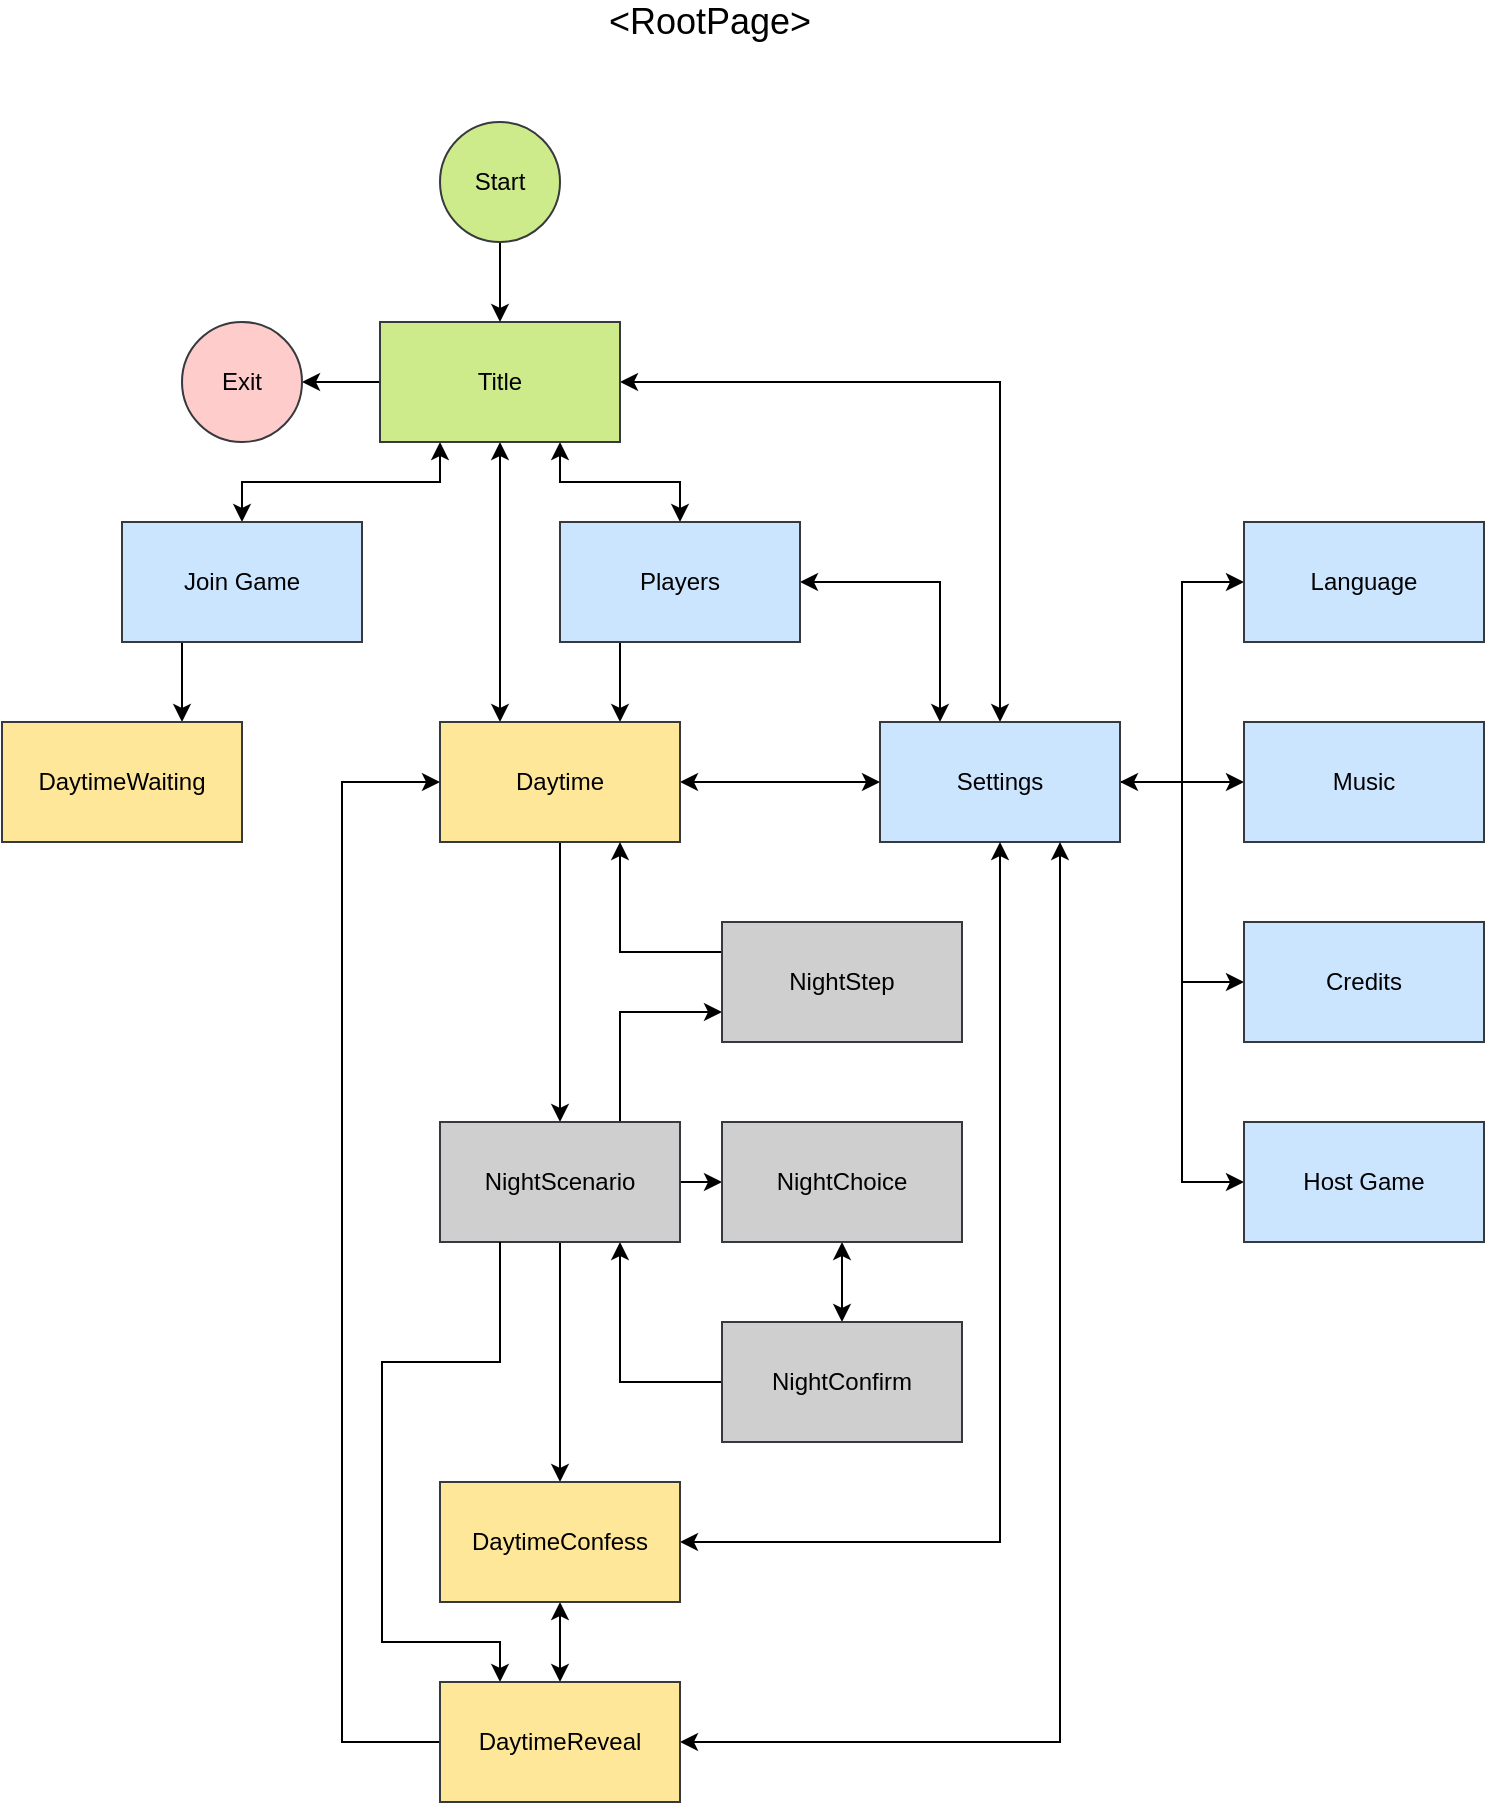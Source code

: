 <mxfile version="15.4.0" type="device"><diagram id="c8WA7uGFNBkueRXXOOZR" name="Page-1"><mxGraphModel dx="1113" dy="706" grid="1" gridSize="10" guides="1" tooltips="1" connect="1" arrows="1" fold="1" page="1" pageScale="1" pageWidth="827" pageHeight="1169" math="0" shadow="0"><root><mxCell id="0"/><mxCell id="1" parent="0"/><mxCell id="AEJ-3eX3F8_JpSc-YEdb-3" value="" style="edgeStyle=orthogonalEdgeStyle;rounded=0;orthogonalLoop=1;jettySize=auto;html=1;startArrow=classic;startFill=1;" parent="1" source="AEJ-3eX3F8_JpSc-YEdb-1" target="AEJ-3eX3F8_JpSc-YEdb-2" edge="1"><mxGeometry relative="1" as="geometry"/></mxCell><mxCell id="AEJ-3eX3F8_JpSc-YEdb-8" value="" style="edgeStyle=orthogonalEdgeStyle;rounded=0;orthogonalLoop=1;jettySize=auto;html=1;" parent="1" source="AEJ-3eX3F8_JpSc-YEdb-1" target="AEJ-3eX3F8_JpSc-YEdb-7" edge="1"><mxGeometry relative="1" as="geometry"/></mxCell><mxCell id="AEJ-3eX3F8_JpSc-YEdb-26" value="" style="edgeStyle=orthogonalEdgeStyle;rounded=0;orthogonalLoop=1;jettySize=auto;html=1;exitX=0.5;exitY=1;exitDx=0;exitDy=0;entryX=0.25;entryY=0;entryDx=0;entryDy=0;startArrow=classic;startFill=1;" parent="1" source="AEJ-3eX3F8_JpSc-YEdb-1" target="AEJ-3eX3F8_JpSc-YEdb-25" edge="1"><mxGeometry relative="1" as="geometry"><Array as="points"><mxPoint x="309" y="320"/><mxPoint x="309" y="320"/></Array></mxGeometry></mxCell><mxCell id="r9gCzKWX6eVRp8oMFgQB-1" style="edgeStyle=orthogonalEdgeStyle;rounded=0;orthogonalLoop=1;jettySize=auto;html=1;entryX=0.5;entryY=0;entryDx=0;entryDy=0;exitX=0.75;exitY=1;exitDx=0;exitDy=0;startArrow=classic;startFill=1;" parent="1" source="AEJ-3eX3F8_JpSc-YEdb-1" target="AEJ-3eX3F8_JpSc-YEdb-12" edge="1"><mxGeometry relative="1" as="geometry"/></mxCell><mxCell id="5z4FtqCvy-dkkTRopUgu-2" style="edgeStyle=orthogonalEdgeStyle;rounded=0;orthogonalLoop=1;jettySize=auto;html=1;exitX=0.25;exitY=1;exitDx=0;exitDy=0;entryX=0.5;entryY=0;entryDx=0;entryDy=0;startArrow=classic;startFill=1;" parent="1" source="AEJ-3eX3F8_JpSc-YEdb-1" target="5z4FtqCvy-dkkTRopUgu-1" edge="1"><mxGeometry relative="1" as="geometry"/></mxCell><mxCell id="AEJ-3eX3F8_JpSc-YEdb-1" value="Title" style="rounded=0;whiteSpace=wrap;html=1;fillColor=#cdeb8b;strokeColor=#36393d;" parent="1" vertex="1"><mxGeometry x="249" y="200" width="120" height="60" as="geometry"/></mxCell><mxCell id="AEJ-3eX3F8_JpSc-YEdb-13" value="" style="edgeStyle=orthogonalEdgeStyle;rounded=0;orthogonalLoop=1;jettySize=auto;html=1;entryX=1;entryY=0.5;entryDx=0;entryDy=0;exitX=0.25;exitY=0;exitDx=0;exitDy=0;startArrow=classic;startFill=1;" parent="1" source="AEJ-3eX3F8_JpSc-YEdb-2" target="AEJ-3eX3F8_JpSc-YEdb-12" edge="1"><mxGeometry relative="1" as="geometry"/></mxCell><mxCell id="AEJ-3eX3F8_JpSc-YEdb-16" style="edgeStyle=orthogonalEdgeStyle;rounded=0;orthogonalLoop=1;jettySize=auto;html=1;entryX=0;entryY=0.5;entryDx=0;entryDy=0;" parent="1" source="AEJ-3eX3F8_JpSc-YEdb-2" target="AEJ-3eX3F8_JpSc-YEdb-14" edge="1"><mxGeometry relative="1" as="geometry"/></mxCell><mxCell id="AEJ-3eX3F8_JpSc-YEdb-21" style="edgeStyle=orthogonalEdgeStyle;rounded=0;orthogonalLoop=1;jettySize=auto;html=1;startArrow=classic;startFill=1;" parent="1" source="AEJ-3eX3F8_JpSc-YEdb-2" target="AEJ-3eX3F8_JpSc-YEdb-17" edge="1"><mxGeometry relative="1" as="geometry"/></mxCell><mxCell id="AEJ-3eX3F8_JpSc-YEdb-22" style="edgeStyle=orthogonalEdgeStyle;rounded=0;orthogonalLoop=1;jettySize=auto;html=1;entryX=0;entryY=0.5;entryDx=0;entryDy=0;" parent="1" source="AEJ-3eX3F8_JpSc-YEdb-2" target="AEJ-3eX3F8_JpSc-YEdb-18" edge="1"><mxGeometry relative="1" as="geometry"/></mxCell><mxCell id="AEJ-3eX3F8_JpSc-YEdb-24" style="edgeStyle=orthogonalEdgeStyle;rounded=0;orthogonalLoop=1;jettySize=auto;html=1;entryX=0;entryY=0.5;entryDx=0;entryDy=0;" parent="1" source="AEJ-3eX3F8_JpSc-YEdb-2" target="AEJ-3eX3F8_JpSc-YEdb-23" edge="1"><mxGeometry relative="1" as="geometry"/></mxCell><mxCell id="AEJ-3eX3F8_JpSc-YEdb-2" value="Settings" style="rounded=0;whiteSpace=wrap;html=1;fillColor=#cce5ff;strokeColor=#36393d;" parent="1" vertex="1"><mxGeometry x="499" y="400" width="120" height="60" as="geometry"/></mxCell><mxCell id="AEJ-3eX3F8_JpSc-YEdb-7" value="Exit" style="ellipse;whiteSpace=wrap;html=1;rounded=0;fillColor=#ffcccc;strokeColor=#36393d;" parent="1" vertex="1"><mxGeometry x="150" y="200" width="60" height="60" as="geometry"/></mxCell><mxCell id="AEJ-3eX3F8_JpSc-YEdb-11" value="" style="edgeStyle=orthogonalEdgeStyle;rounded=0;orthogonalLoop=1;jettySize=auto;html=1;" parent="1" source="AEJ-3eX3F8_JpSc-YEdb-9" target="AEJ-3eX3F8_JpSc-YEdb-1" edge="1"><mxGeometry relative="1" as="geometry"/></mxCell><mxCell id="AEJ-3eX3F8_JpSc-YEdb-9" value="Start" style="ellipse;whiteSpace=wrap;html=1;rounded=0;fillColor=#cdeb8b;strokeColor=#36393d;" parent="1" vertex="1"><mxGeometry x="279" y="100" width="60" height="60" as="geometry"/></mxCell><mxCell id="r9gCzKWX6eVRp8oMFgQB-2" style="edgeStyle=orthogonalEdgeStyle;rounded=0;orthogonalLoop=1;jettySize=auto;html=1;entryX=0.75;entryY=0;entryDx=0;entryDy=0;exitX=0.25;exitY=1;exitDx=0;exitDy=0;" parent="1" source="AEJ-3eX3F8_JpSc-YEdb-12" target="AEJ-3eX3F8_JpSc-YEdb-25" edge="1"><mxGeometry relative="1" as="geometry"/></mxCell><mxCell id="AEJ-3eX3F8_JpSc-YEdb-12" value="Players" style="rounded=0;whiteSpace=wrap;html=1;fillColor=#cce5ff;strokeColor=#36393d;" parent="1" vertex="1"><mxGeometry x="339" y="300" width="120" height="60" as="geometry"/></mxCell><mxCell id="AEJ-3eX3F8_JpSc-YEdb-14" value="Language" style="rounded=0;whiteSpace=wrap;html=1;fillColor=#cce5ff;strokeColor=#36393d;" parent="1" vertex="1"><mxGeometry x="681" y="300" width="120" height="60" as="geometry"/></mxCell><mxCell id="AEJ-3eX3F8_JpSc-YEdb-17" value="Music" style="rounded=0;whiteSpace=wrap;html=1;fillColor=#cce5ff;strokeColor=#36393d;" parent="1" vertex="1"><mxGeometry x="681" y="400" width="120" height="60" as="geometry"/></mxCell><mxCell id="AEJ-3eX3F8_JpSc-YEdb-18" value="Credits" style="rounded=0;whiteSpace=wrap;html=1;fillColor=#cce5ff;strokeColor=#36393d;" parent="1" vertex="1"><mxGeometry x="681" y="500" width="120" height="60" as="geometry"/></mxCell><mxCell id="AEJ-3eX3F8_JpSc-YEdb-23" value="Host Game" style="rounded=0;whiteSpace=wrap;html=1;fillColor=#cce5ff;strokeColor=#36393d;" parent="1" vertex="1"><mxGeometry x="681" y="600" width="120" height="60" as="geometry"/></mxCell><mxCell id="AEJ-3eX3F8_JpSc-YEdb-27" style="edgeStyle=orthogonalEdgeStyle;rounded=0;orthogonalLoop=1;jettySize=auto;html=1;entryX=0;entryY=0.5;entryDx=0;entryDy=0;startArrow=classic;startFill=1;" parent="1" source="AEJ-3eX3F8_JpSc-YEdb-25" target="AEJ-3eX3F8_JpSc-YEdb-2" edge="1"><mxGeometry relative="1" as="geometry"/></mxCell><mxCell id="AEJ-3eX3F8_JpSc-YEdb-30" value="" style="edgeStyle=orthogonalEdgeStyle;rounded=0;orthogonalLoop=1;jettySize=auto;html=1;startArrow=none;startFill=0;" parent="1" source="AEJ-3eX3F8_JpSc-YEdb-25" target="AEJ-3eX3F8_JpSc-YEdb-29" edge="1"><mxGeometry relative="1" as="geometry"/></mxCell><mxCell id="AEJ-3eX3F8_JpSc-YEdb-25" value="Daytime" style="rounded=0;whiteSpace=wrap;html=1;strokeColor=#36393d;fillColor=#FFE799;" parent="1" vertex="1"><mxGeometry x="279" y="400" width="120" height="60" as="geometry"/></mxCell><mxCell id="AEJ-3eX3F8_JpSc-YEdb-28" value="&amp;lt;RootPage&amp;gt;" style="text;html=1;strokeColor=none;fillColor=none;align=center;verticalAlign=middle;whiteSpace=wrap;rounded=0;fontSize=18;" parent="1" vertex="1"><mxGeometry x="394" y="40" width="40" height="20" as="geometry"/></mxCell><mxCell id="4plFqhX75fLRKcS0nrvB-1" value="" style="edgeStyle=orthogonalEdgeStyle;rounded=0;orthogonalLoop=1;jettySize=auto;html=1;startArrow=none;startFill=0;" edge="1" parent="1" source="AEJ-3eX3F8_JpSc-YEdb-29" target="AEJ-3eX3F8_JpSc-YEdb-37"><mxGeometry relative="1" as="geometry"/></mxCell><mxCell id="4plFqhX75fLRKcS0nrvB-2" style="edgeStyle=orthogonalEdgeStyle;rounded=0;orthogonalLoop=1;jettySize=auto;html=1;exitX=0.75;exitY=0;exitDx=0;exitDy=0;entryX=0;entryY=0.75;entryDx=0;entryDy=0;startArrow=none;startFill=0;" edge="1" parent="1" source="AEJ-3eX3F8_JpSc-YEdb-29" target="AEJ-3eX3F8_JpSc-YEdb-32"><mxGeometry relative="1" as="geometry"/></mxCell><mxCell id="4plFqhX75fLRKcS0nrvB-3" style="edgeStyle=orthogonalEdgeStyle;rounded=0;orthogonalLoop=1;jettySize=auto;html=1;exitX=0.75;exitY=1;exitDx=0;exitDy=0;entryX=0;entryY=0.5;entryDx=0;entryDy=0;startArrow=classic;startFill=1;endArrow=none;endFill=0;" edge="1" parent="1" source="AEJ-3eX3F8_JpSc-YEdb-29" target="96Bg-QmKjxGVnRJqDXVK-4"><mxGeometry relative="1" as="geometry"/></mxCell><mxCell id="4plFqhX75fLRKcS0nrvB-4" style="edgeStyle=orthogonalEdgeStyle;rounded=0;orthogonalLoop=1;jettySize=auto;html=1;entryX=0;entryY=0.5;entryDx=0;entryDy=0;startArrow=none;startFill=0;" edge="1" parent="1" source="AEJ-3eX3F8_JpSc-YEdb-29" target="AEJ-3eX3F8_JpSc-YEdb-34"><mxGeometry relative="1" as="geometry"/></mxCell><mxCell id="AEJ-3eX3F8_JpSc-YEdb-29" value="NightScenario" style="rounded=0;whiteSpace=wrap;html=1;strokeColor=#36393d;fillColor=#CFCFCF;" parent="1" vertex="1"><mxGeometry x="279" y="600" width="120" height="60" as="geometry"/></mxCell><mxCell id="AEJ-3eX3F8_JpSc-YEdb-41" style="edgeStyle=orthogonalEdgeStyle;rounded=0;orthogonalLoop=1;jettySize=auto;html=1;exitX=0.25;exitY=1;exitDx=0;exitDy=0;entryX=0.25;entryY=0;entryDx=0;entryDy=0;" parent="1" source="AEJ-3eX3F8_JpSc-YEdb-29" target="AEJ-3eX3F8_JpSc-YEdb-39" edge="1"><mxGeometry relative="1" as="geometry"><Array as="points"><mxPoint x="309" y="720"/><mxPoint x="250" y="720"/><mxPoint x="250" y="860"/><mxPoint x="309" y="860"/></Array><mxPoint x="259" y="820" as="targetPoint"/></mxGeometry></mxCell><mxCell id="4plFqhX75fLRKcS0nrvB-7" style="edgeStyle=orthogonalEdgeStyle;rounded=0;orthogonalLoop=1;jettySize=auto;html=1;exitX=0;exitY=0.25;exitDx=0;exitDy=0;entryX=0.75;entryY=1;entryDx=0;entryDy=0;startArrow=none;startFill=0;" edge="1" parent="1" source="AEJ-3eX3F8_JpSc-YEdb-32" target="AEJ-3eX3F8_JpSc-YEdb-25"><mxGeometry relative="1" as="geometry"/></mxCell><mxCell id="AEJ-3eX3F8_JpSc-YEdb-32" value="NightStep" style="rounded=0;whiteSpace=wrap;html=1;strokeColor=#36393d;fillColor=#CFCFCF;" parent="1" vertex="1"><mxGeometry x="420" y="500" width="120" height="60" as="geometry"/></mxCell><mxCell id="4plFqhX75fLRKcS0nrvB-8" value="" style="edgeStyle=orthogonalEdgeStyle;rounded=0;orthogonalLoop=1;jettySize=auto;html=1;startArrow=classic;startFill=1;" edge="1" parent="1" source="AEJ-3eX3F8_JpSc-YEdb-34" target="96Bg-QmKjxGVnRJqDXVK-4"><mxGeometry relative="1" as="geometry"/></mxCell><mxCell id="AEJ-3eX3F8_JpSc-YEdb-34" value="NightChoice" style="rounded=0;whiteSpace=wrap;html=1;strokeColor=#36393d;fillColor=#CFCFCF;" parent="1" vertex="1"><mxGeometry x="420" y="600" width="120" height="60" as="geometry"/></mxCell><mxCell id="AEJ-3eX3F8_JpSc-YEdb-40" value="" style="edgeStyle=orthogonalEdgeStyle;rounded=0;orthogonalLoop=1;jettySize=auto;html=1;startArrow=classic;startFill=1;" parent="1" source="AEJ-3eX3F8_JpSc-YEdb-37" target="AEJ-3eX3F8_JpSc-YEdb-39" edge="1"><mxGeometry relative="1" as="geometry"/></mxCell><mxCell id="AEJ-3eX3F8_JpSc-YEdb-42" style="edgeStyle=orthogonalEdgeStyle;rounded=0;orthogonalLoop=1;jettySize=auto;html=1;startArrow=classic;startFill=1;" parent="1" source="AEJ-3eX3F8_JpSc-YEdb-37" target="AEJ-3eX3F8_JpSc-YEdb-2" edge="1"><mxGeometry relative="1" as="geometry"/></mxCell><mxCell id="AEJ-3eX3F8_JpSc-YEdb-37" value="DaytimeConfess" style="rounded=0;whiteSpace=wrap;html=1;strokeColor=#36393d;fillColor=#FFE799;" parent="1" vertex="1"><mxGeometry x="279" y="780" width="120" height="60" as="geometry"/></mxCell><mxCell id="AEJ-3eX3F8_JpSc-YEdb-43" style="edgeStyle=orthogonalEdgeStyle;rounded=0;orthogonalLoop=1;jettySize=auto;html=1;entryX=0.75;entryY=1;entryDx=0;entryDy=0;startArrow=classic;startFill=1;" parent="1" source="AEJ-3eX3F8_JpSc-YEdb-39" target="AEJ-3eX3F8_JpSc-YEdb-2" edge="1"><mxGeometry relative="1" as="geometry"/></mxCell><mxCell id="AEJ-3eX3F8_JpSc-YEdb-44" style="edgeStyle=orthogonalEdgeStyle;rounded=0;orthogonalLoop=1;jettySize=auto;html=1;entryX=0;entryY=0.5;entryDx=0;entryDy=0;exitX=0;exitY=0.5;exitDx=0;exitDy=0;" parent="1" source="AEJ-3eX3F8_JpSc-YEdb-39" target="AEJ-3eX3F8_JpSc-YEdb-25" edge="1"><mxGeometry relative="1" as="geometry"><Array as="points"><mxPoint x="230" y="910"/><mxPoint x="230" y="430"/></Array></mxGeometry></mxCell><mxCell id="AEJ-3eX3F8_JpSc-YEdb-39" value="DaytimeReveal" style="rounded=0;whiteSpace=wrap;html=1;strokeColor=#36393d;fillColor=#FFE799;" parent="1" vertex="1"><mxGeometry x="279" y="880" width="120" height="60" as="geometry"/></mxCell><mxCell id="4plFqhX75fLRKcS0nrvB-6" style="edgeStyle=orthogonalEdgeStyle;rounded=0;orthogonalLoop=1;jettySize=auto;html=1;exitX=0.25;exitY=1;exitDx=0;exitDy=0;entryX=0.75;entryY=0;entryDx=0;entryDy=0;startArrow=none;startFill=0;" edge="1" parent="1" source="5z4FtqCvy-dkkTRopUgu-1" target="4plFqhX75fLRKcS0nrvB-5"><mxGeometry relative="1" as="geometry"/></mxCell><mxCell id="5z4FtqCvy-dkkTRopUgu-1" value="Join Game" style="rounded=0;whiteSpace=wrap;html=1;fillColor=#cce5ff;strokeColor=#36393d;" parent="1" vertex="1"><mxGeometry x="120" y="300" width="120" height="60" as="geometry"/></mxCell><mxCell id="96Bg-QmKjxGVnRJqDXVK-4" value="NightConfirm" style="rounded=0;whiteSpace=wrap;html=1;strokeColor=#36393d;fillColor=#CFCFCF;" parent="1" vertex="1"><mxGeometry x="420" y="700" width="120" height="60" as="geometry"/></mxCell><mxCell id="4plFqhX75fLRKcS0nrvB-5" value="DaytimeWaiting" style="rounded=0;whiteSpace=wrap;html=1;strokeColor=#36393d;fillColor=#FFE799;" vertex="1" parent="1"><mxGeometry x="60" y="400" width="120" height="60" as="geometry"/></mxCell></root></mxGraphModel></diagram></mxfile>